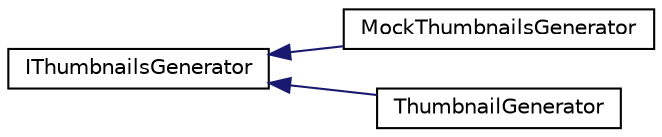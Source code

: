 digraph "Graphical Class Hierarchy"
{
 // LATEX_PDF_SIZE
  edge [fontname="Helvetica",fontsize="10",labelfontname="Helvetica",labelfontsize="10"];
  node [fontname="Helvetica",fontsize="10",shape=record];
  rankdir="LR";
  Node0 [label="IThumbnailsGenerator",height=0.2,width=0.4,color="black", fillcolor="white", style="filled",URL="$class_i_thumbnails_generator.html",tooltip=" "];
  Node0 -> Node1 [dir="back",color="midnightblue",fontsize="10",style="solid",fontname="Helvetica"];
  Node1 [label="MockThumbnailsGenerator",height=0.2,width=0.4,color="black", fillcolor="white", style="filled",URL="$struct_mock_thumbnails_generator.html",tooltip=" "];
  Node0 -> Node2 [dir="back",color="midnightblue",fontsize="10",style="solid",fontname="Helvetica"];
  Node2 [label="ThumbnailGenerator",height=0.2,width=0.4,color="black", fillcolor="white", style="filled",URL="$class_thumbnail_generator.html",tooltip=" "];
}
